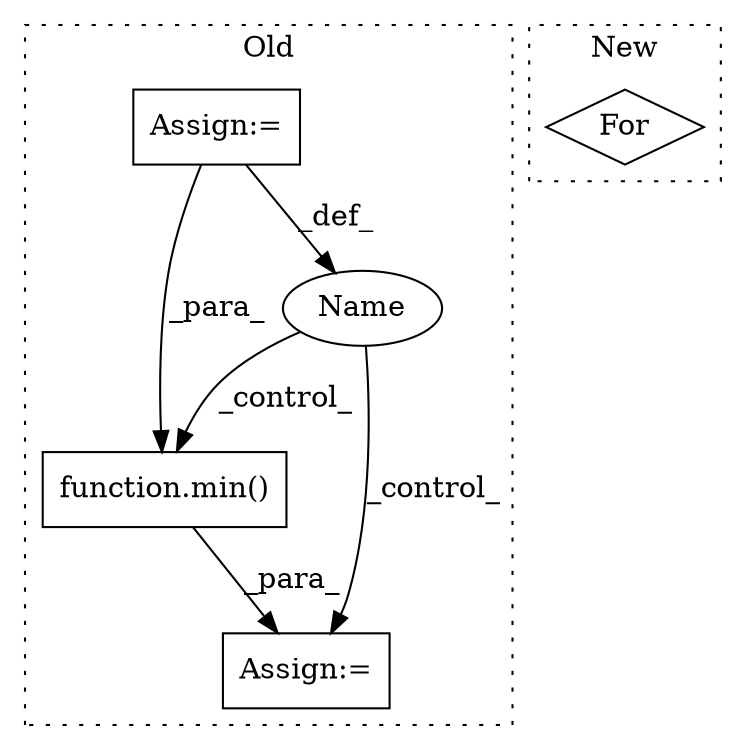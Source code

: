 digraph G {
subgraph cluster0 {
1 [label="function.min()" a="75" s="3531,3568" l="4,1" shape="box"];
3 [label="Assign:=" a="68" s="3528" l="3" shape="box"];
4 [label="Name" a="87" s="3129" l="12" shape="ellipse"];
5 [label="Assign:=" a="68" s="3015" l="3" shape="box"];
label = "Old";
style="dotted";
}
subgraph cluster1 {
2 [label="For" a="107" s="3488,3512" l="4,10" shape="diamond"];
label = "New";
style="dotted";
}
1 -> 3 [label="_para_"];
4 -> 1 [label="_control_"];
4 -> 3 [label="_control_"];
5 -> 4 [label="_def_"];
5 -> 1 [label="_para_"];
}